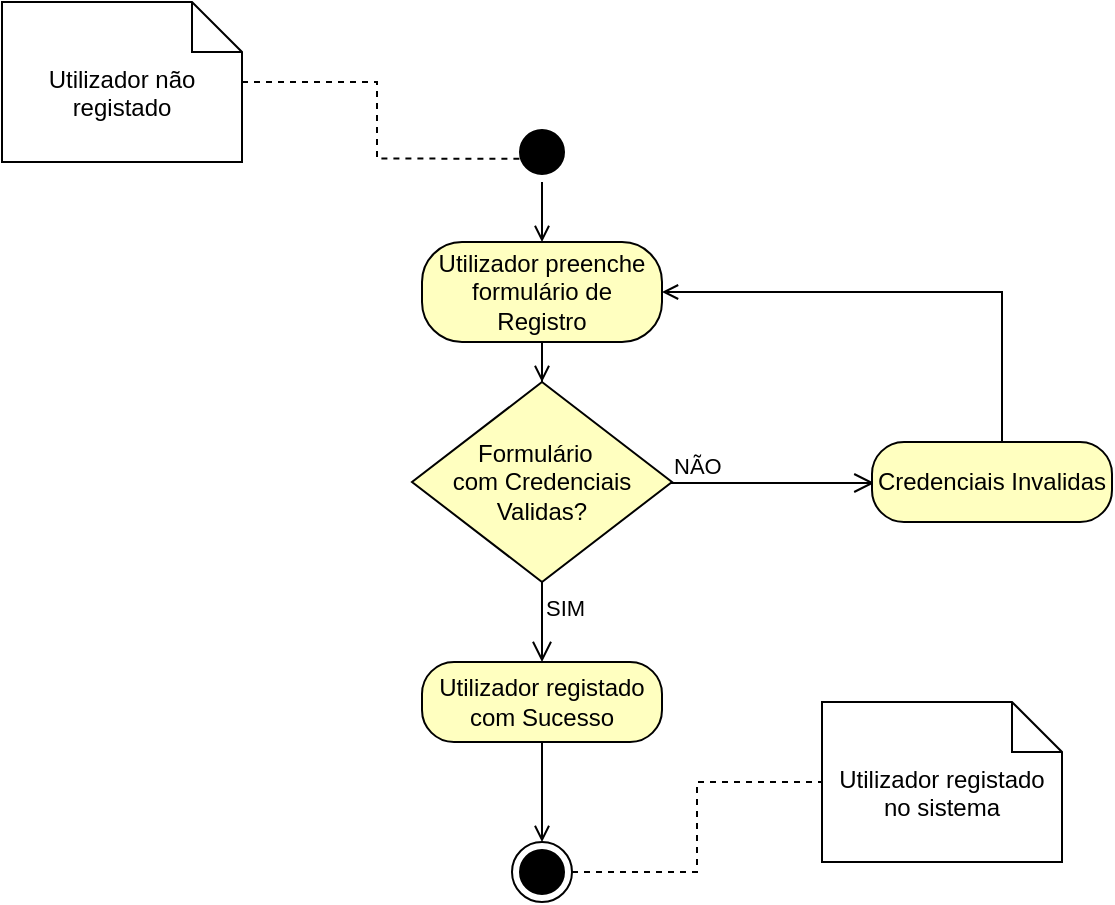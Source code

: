 <mxfile version="22.0.3" type="device">
  <diagram name="Page-1" id="e7e014a7-5840-1c2e-5031-d8a46d1fe8dd">
    <mxGraphModel dx="683" dy="402" grid="1" gridSize="10" guides="1" tooltips="1" connect="1" arrows="1" fold="1" page="1" pageScale="1" pageWidth="1169" pageHeight="826" background="none" math="0" shadow="0">
      <root>
        <mxCell id="0" />
        <mxCell id="1" parent="0" />
        <mxCell id="ZpAUis7mZ_SPWUMgS9Ey-42" value="Utilizador não registado" style="shape=note2;boundedLbl=1;whiteSpace=wrap;html=1;size=25;verticalAlign=top;align=center;" parent="1" vertex="1">
          <mxGeometry x="90" y="100" width="120" height="80" as="geometry" />
        </mxCell>
        <mxCell id="ZpAUis7mZ_SPWUMgS9Ey-43" style="edgeStyle=orthogonalEdgeStyle;rounded=0;orthogonalLoop=1;jettySize=auto;html=1;entryX=0.206;entryY=0.611;entryDx=0;entryDy=0;entryPerimeter=0;dashed=1;endArrow=none;endFill=0;" parent="1" source="ZpAUis7mZ_SPWUMgS9Ey-42" target="5" edge="1">
          <mxGeometry relative="1" as="geometry" />
        </mxCell>
        <mxCell id="5" value="" style="ellipse;shape=startState;fillColor=#000000;strokeColor=#000000;" parent="1" vertex="1">
          <mxGeometry x="345" y="160" width="30" height="30" as="geometry" />
        </mxCell>
        <mxCell id="ZpAUis7mZ_SPWUMgS9Ey-53" style="edgeStyle=orthogonalEdgeStyle;rounded=0;orthogonalLoop=1;jettySize=auto;html=1;entryX=0.5;entryY=0;entryDx=0;entryDy=0;endArrow=open;endFill=0;" parent="1" source="ZpAUis7mZ_SPWUMgS9Ey-46" target="ZpAUis7mZ_SPWUMgS9Ey-50" edge="1">
          <mxGeometry relative="1" as="geometry" />
        </mxCell>
        <mxCell id="ZpAUis7mZ_SPWUMgS9Ey-46" value="Utilizador preenche formulário de Registro" style="rounded=1;whiteSpace=wrap;html=1;arcSize=40;fontColor=#000000;fillColor=#ffffc0;strokeColor=#000000;" parent="1" vertex="1">
          <mxGeometry x="300" y="220" width="120" height="50" as="geometry" />
        </mxCell>
        <mxCell id="ZpAUis7mZ_SPWUMgS9Ey-49" style="edgeStyle=orthogonalEdgeStyle;rounded=0;orthogonalLoop=1;jettySize=auto;html=1;exitX=0.5;exitY=1;exitDx=0;exitDy=0;entryX=0.5;entryY=0;entryDx=0;entryDy=0;endArrow=open;endFill=0;" parent="1" source="5" target="ZpAUis7mZ_SPWUMgS9Ey-46" edge="1">
          <mxGeometry relative="1" as="geometry" />
        </mxCell>
        <mxCell id="ZpAUis7mZ_SPWUMgS9Ey-50" value="Formulário&amp;nbsp;&amp;nbsp;&lt;br&gt;com Credenciais Validas?" style="rhombus;whiteSpace=wrap;html=1;fontColor=#000000;fillColor=#ffffc0;strokeColor=#000000;" parent="1" vertex="1">
          <mxGeometry x="295" y="290" width="130" height="100" as="geometry" />
        </mxCell>
        <mxCell id="ZpAUis7mZ_SPWUMgS9Ey-51" value="NÃO" style="edgeStyle=orthogonalEdgeStyle;html=1;align=left;verticalAlign=bottom;endArrow=open;endSize=8;strokeColor=#000000;rounded=0;entryX=0.01;entryY=0.512;entryDx=0;entryDy=0;entryPerimeter=0;" parent="1" source="ZpAUis7mZ_SPWUMgS9Ey-50" target="ZpAUis7mZ_SPWUMgS9Ey-54" edge="1">
          <mxGeometry x="-1" relative="1" as="geometry">
            <mxPoint x="510" y="330" as="targetPoint" />
            <Array as="points">
              <mxPoint x="526" y="340" />
            </Array>
          </mxGeometry>
        </mxCell>
        <mxCell id="ZpAUis7mZ_SPWUMgS9Ey-52" value="SIM" style="edgeStyle=orthogonalEdgeStyle;html=1;align=left;verticalAlign=top;endArrow=open;endSize=8;strokeColor=#000000;rounded=0;exitX=0.5;exitY=1;exitDx=0;exitDy=0;" parent="1" edge="1" source="ZpAUis7mZ_SPWUMgS9Ey-50">
          <mxGeometry x="-1" relative="1" as="geometry">
            <mxPoint x="360" y="430" as="targetPoint" />
            <mxPoint x="359.89" y="360" as="sourcePoint" />
            <Array as="points" />
          </mxGeometry>
        </mxCell>
        <mxCell id="ZpAUis7mZ_SPWUMgS9Ey-55" style="edgeStyle=orthogonalEdgeStyle;rounded=0;orthogonalLoop=1;jettySize=auto;html=1;entryX=1;entryY=0.5;entryDx=0;entryDy=0;endArrow=open;endFill=0;" parent="1" source="ZpAUis7mZ_SPWUMgS9Ey-54" target="ZpAUis7mZ_SPWUMgS9Ey-46" edge="1">
          <mxGeometry relative="1" as="geometry">
            <Array as="points">
              <mxPoint x="590" y="245" />
            </Array>
          </mxGeometry>
        </mxCell>
        <mxCell id="ZpAUis7mZ_SPWUMgS9Ey-54" value="Credenciais Invalidas" style="rounded=1;whiteSpace=wrap;html=1;arcSize=40;fontColor=#000000;fillColor=#ffffc0;strokeColor=#000000;" parent="1" vertex="1">
          <mxGeometry x="525" y="320" width="120" height="40" as="geometry" />
        </mxCell>
        <mxCell id="ZpAUis7mZ_SPWUMgS9Ey-58" style="edgeStyle=orthogonalEdgeStyle;rounded=0;orthogonalLoop=1;jettySize=auto;html=1;entryX=0.5;entryY=0;entryDx=0;entryDy=0;endArrow=open;endFill=0;" parent="1" source="ZpAUis7mZ_SPWUMgS9Ey-56" edge="1">
          <mxGeometry relative="1" as="geometry">
            <mxPoint x="360" y="520" as="targetPoint" />
          </mxGeometry>
        </mxCell>
        <mxCell id="ZpAUis7mZ_SPWUMgS9Ey-56" value="Utilizador registado com Sucesso" style="rounded=1;whiteSpace=wrap;html=1;arcSize=40;fontColor=#000000;fillColor=#ffffc0;strokeColor=#000000;" parent="1" vertex="1">
          <mxGeometry x="300" y="430" width="120" height="40" as="geometry" />
        </mxCell>
        <mxCell id="ZpAUis7mZ_SPWUMgS9Ey-60" value="" style="ellipse;html=1;shape=endState;fillColor=#000000;strokeColor=#000000;" parent="1" vertex="1">
          <mxGeometry x="345" y="520" width="30" height="30" as="geometry" />
        </mxCell>
        <mxCell id="ZpAUis7mZ_SPWUMgS9Ey-62" value="Utilizador&amp;nbsp;registado no sistema" style="shape=note2;boundedLbl=1;whiteSpace=wrap;html=1;size=25;verticalAlign=top;align=center;" parent="1" vertex="1">
          <mxGeometry x="500" y="450" width="120" height="80" as="geometry" />
        </mxCell>
        <mxCell id="ZpAUis7mZ_SPWUMgS9Ey-63" style="edgeStyle=orthogonalEdgeStyle;rounded=0;orthogonalLoop=1;jettySize=auto;html=1;entryX=0;entryY=0.5;entryDx=0;entryDy=0;entryPerimeter=0;endArrow=none;endFill=0;dashed=1;" parent="1" source="ZpAUis7mZ_SPWUMgS9Ey-60" target="ZpAUis7mZ_SPWUMgS9Ey-62" edge="1">
          <mxGeometry relative="1" as="geometry" />
        </mxCell>
      </root>
    </mxGraphModel>
  </diagram>
</mxfile>
